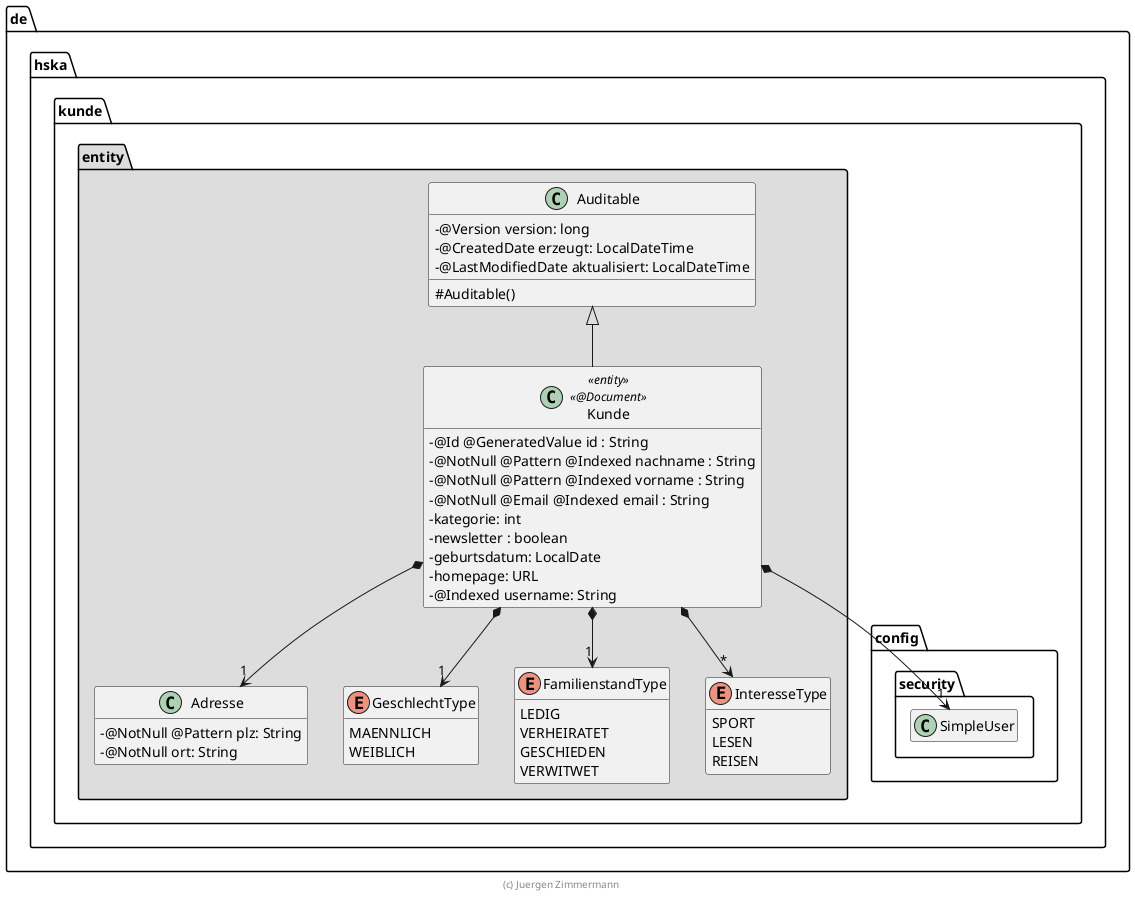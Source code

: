 @startuml
skinparam classAttributeIconSize 0
skinparam componentStyle uml2
' skinparam monochrome true

package de.hska.kunde {
    package config.security {
        class SimpleUser {
        }
    }
    package entity #DDDDDD {
        Auditable <|-- Kunde
        Kunde *-down-> "1" Adresse
        Kunde *-down-> "1" GeschlechtType
        Kunde *-down-> "1" FamilienstandType
        Kunde *-down-> "*" InteresseType
        Kunde *-down-> "1" SimpleUser

        class Auditable {
            - @Version version: long
            - @CreatedDate erzeugt: LocalDateTime
            - @LastModifiedDate aktualisiert: LocalDateTime
            # Auditable()
        }

        class Adresse {
            - @NotNull @Pattern plz: String
            - @NotNull ort: String
        }

        enum GeschlechtType {
            MAENNLICH
            WEIBLICH
        }

        enum FamilienstandType {
            LEDIG
            VERHEIRATET
            GESCHIEDEN
            VERWITWET
        }

        enum InteresseType {
            SPORT
            LESEN
            REISEN
        }

        class Kunde << entity >> << @Document >> {
            - @Id @GeneratedValue id : String
            - @NotNull @Pattern @Indexed nachname : String
			- @NotNull @Pattern @Indexed vorname : String
            - @NotNull @Email @Indexed email : String
            - kategorie: int
            - newsletter : boolean
            - geburtsdatum: LocalDate
            - homepage: URL
            - @Indexed username: String
        }
    }
}

hide empty members
hide empty methods
hide empty fields

footer (c) Juergen Zimmermann

@enduml
